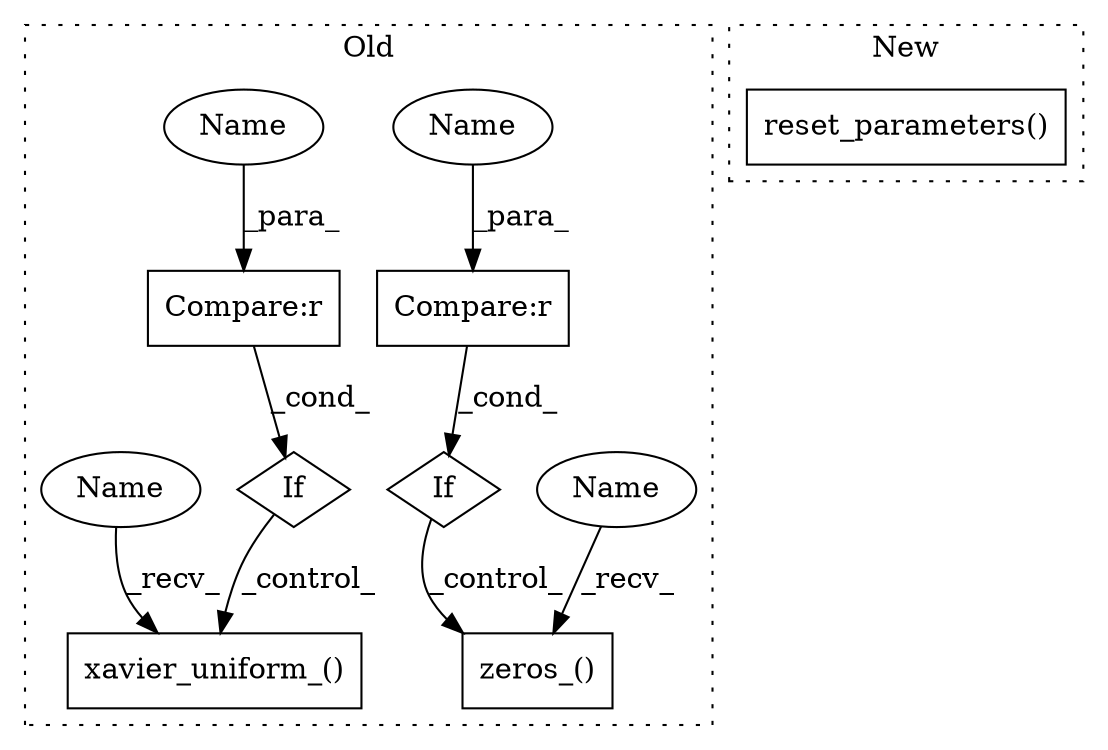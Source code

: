 digraph G {
subgraph cluster0 {
1 [label="zeros_()" a="75" s="7491,7512" l="12,1" shape="box"];
3 [label="xavier_uniform_()" a="75" s="7409,7441" l="21,1" shape="box"];
4 [label="If" a="96" s="7452" l="3" shape="diamond"];
5 [label="Compare:r" a="40" s="7455" l="21" shape="box"];
6 [label="If" a="96" s="7368" l="3" shape="diamond"];
7 [label="Compare:r" a="40" s="7371" l="23" shape="box"];
8 [label="Name" a="87" s="7491" l="4" shape="ellipse"];
9 [label="Name" a="87" s="7409" l="4" shape="ellipse"];
10 [label="Name" a="87" s="7472" l="4" shape="ellipse"];
11 [label="Name" a="87" s="7390" l="4" shape="ellipse"];
label = "Old";
style="dotted";
}
subgraph cluster1 {
2 [label="reset_parameters()" a="75" s="3801" l="30" shape="box"];
label = "New";
style="dotted";
}
4 -> 1 [label="_control_"];
5 -> 4 [label="_cond_"];
6 -> 3 [label="_control_"];
7 -> 6 [label="_cond_"];
8 -> 1 [label="_recv_"];
9 -> 3 [label="_recv_"];
10 -> 5 [label="_para_"];
11 -> 7 [label="_para_"];
}